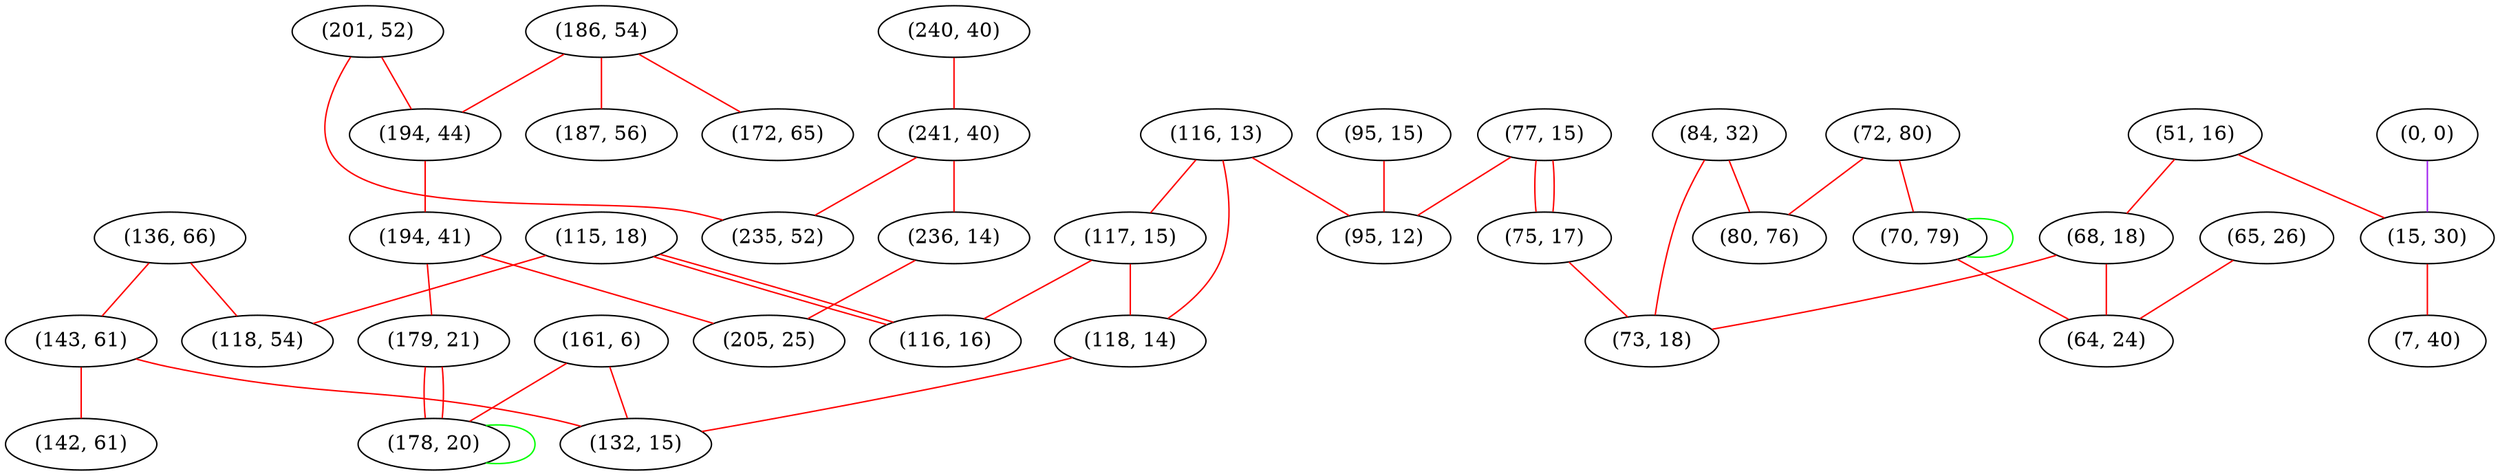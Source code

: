 graph "" {
"(115, 18)";
"(240, 40)";
"(136, 66)";
"(51, 16)";
"(241, 40)";
"(77, 15)";
"(95, 15)";
"(84, 32)";
"(0, 0)";
"(116, 13)";
"(75, 17)";
"(236, 14)";
"(201, 52)";
"(118, 54)";
"(15, 30)";
"(186, 54)";
"(187, 56)";
"(143, 61)";
"(161, 6)";
"(194, 44)";
"(235, 52)";
"(72, 80)";
"(70, 79)";
"(142, 61)";
"(117, 15)";
"(194, 41)";
"(65, 26)";
"(68, 18)";
"(179, 21)";
"(73, 18)";
"(118, 14)";
"(7, 40)";
"(178, 20)";
"(116, 16)";
"(172, 65)";
"(205, 25)";
"(132, 15)";
"(64, 24)";
"(80, 76)";
"(95, 12)";
"(115, 18)" -- "(118, 54)"  [color=red, key=0, weight=1];
"(115, 18)" -- "(116, 16)"  [color=red, key=0, weight=1];
"(115, 18)" -- "(116, 16)"  [color=red, key=1, weight=1];
"(240, 40)" -- "(241, 40)"  [color=red, key=0, weight=1];
"(136, 66)" -- "(143, 61)"  [color=red, key=0, weight=1];
"(136, 66)" -- "(118, 54)"  [color=red, key=0, weight=1];
"(51, 16)" -- "(68, 18)"  [color=red, key=0, weight=1];
"(51, 16)" -- "(15, 30)"  [color=red, key=0, weight=1];
"(241, 40)" -- "(235, 52)"  [color=red, key=0, weight=1];
"(241, 40)" -- "(236, 14)"  [color=red, key=0, weight=1];
"(77, 15)" -- "(95, 12)"  [color=red, key=0, weight=1];
"(77, 15)" -- "(75, 17)"  [color=red, key=0, weight=1];
"(77, 15)" -- "(75, 17)"  [color=red, key=1, weight=1];
"(95, 15)" -- "(95, 12)"  [color=red, key=0, weight=1];
"(84, 32)" -- "(73, 18)"  [color=red, key=0, weight=1];
"(84, 32)" -- "(80, 76)"  [color=red, key=0, weight=1];
"(0, 0)" -- "(15, 30)"  [color=purple, key=0, weight=4];
"(116, 13)" -- "(95, 12)"  [color=red, key=0, weight=1];
"(116, 13)" -- "(117, 15)"  [color=red, key=0, weight=1];
"(116, 13)" -- "(118, 14)"  [color=red, key=0, weight=1];
"(75, 17)" -- "(73, 18)"  [color=red, key=0, weight=1];
"(236, 14)" -- "(205, 25)"  [color=red, key=0, weight=1];
"(201, 52)" -- "(235, 52)"  [color=red, key=0, weight=1];
"(201, 52)" -- "(194, 44)"  [color=red, key=0, weight=1];
"(15, 30)" -- "(7, 40)"  [color=red, key=0, weight=1];
"(186, 54)" -- "(187, 56)"  [color=red, key=0, weight=1];
"(186, 54)" -- "(172, 65)"  [color=red, key=0, weight=1];
"(186, 54)" -- "(194, 44)"  [color=red, key=0, weight=1];
"(143, 61)" -- "(132, 15)"  [color=red, key=0, weight=1];
"(143, 61)" -- "(142, 61)"  [color=red, key=0, weight=1];
"(161, 6)" -- "(132, 15)"  [color=red, key=0, weight=1];
"(161, 6)" -- "(178, 20)"  [color=red, key=0, weight=1];
"(194, 44)" -- "(194, 41)"  [color=red, key=0, weight=1];
"(72, 80)" -- "(70, 79)"  [color=red, key=0, weight=1];
"(72, 80)" -- "(80, 76)"  [color=red, key=0, weight=1];
"(70, 79)" -- "(64, 24)"  [color=red, key=0, weight=1];
"(70, 79)" -- "(70, 79)"  [color=green, key=0, weight=2];
"(117, 15)" -- "(118, 14)"  [color=red, key=0, weight=1];
"(117, 15)" -- "(116, 16)"  [color=red, key=0, weight=1];
"(194, 41)" -- "(205, 25)"  [color=red, key=0, weight=1];
"(194, 41)" -- "(179, 21)"  [color=red, key=0, weight=1];
"(65, 26)" -- "(64, 24)"  [color=red, key=0, weight=1];
"(68, 18)" -- "(73, 18)"  [color=red, key=0, weight=1];
"(68, 18)" -- "(64, 24)"  [color=red, key=0, weight=1];
"(179, 21)" -- "(178, 20)"  [color=red, key=0, weight=1];
"(179, 21)" -- "(178, 20)"  [color=red, key=1, weight=1];
"(118, 14)" -- "(132, 15)"  [color=red, key=0, weight=1];
"(178, 20)" -- "(178, 20)"  [color=green, key=0, weight=2];
}

